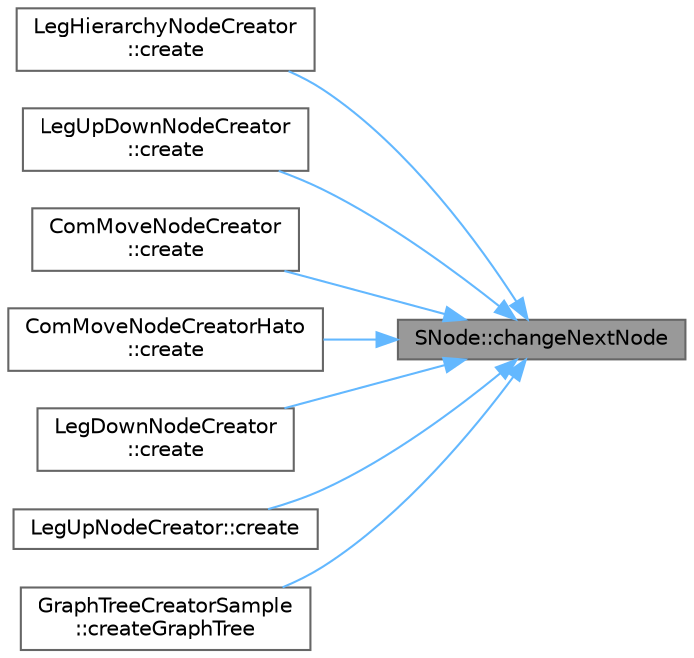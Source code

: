 digraph "SNode::changeNextNode"
{
 // LATEX_PDF_SIZE
  bgcolor="transparent";
  edge [fontname=Helvetica,fontsize=10,labelfontname=Helvetica,labelfontsize=10];
  node [fontname=Helvetica,fontsize=10,shape=box,height=0.2,width=0.4];
  rankdir="RL";
  Node1 [id="Node000001",label="SNode::changeNextNode",height=0.2,width=0.4,color="gray40", fillcolor="grey60", style="filled", fontcolor="black",tooltip="次の動作を設定する関数．"];
  Node1 -> Node2 [id="edge1_Node000001_Node000002",dir="back",color="steelblue1",style="solid",tooltip=" "];
  Node2 [id="Node000002",label="LegHierarchyNodeCreator\l::create",height=0.2,width=0.4,color="grey40", fillcolor="white", style="filled",URL="$class_leg_hierarchy_node_creator.html#a7d14b74b36b11760930014a9c54ea2cc",tooltip="重心を平行移動したノードを生成する"];
  Node1 -> Node3 [id="edge2_Node000001_Node000003",dir="back",color="steelblue1",style="solid",tooltip=" "];
  Node3 [id="Node000003",label="LegUpDownNodeCreator\l::create",height=0.2,width=0.4,color="grey40", fillcolor="white", style="filled",URL="$class_leg_up_down_node_creator.html#a198455a2bb8511c2d77332cae7c4837d",tooltip="重心を平行移動したノードを生成する"];
  Node1 -> Node4 [id="edge3_Node000001_Node000004",dir="back",color="steelblue1",style="solid",tooltip=" "];
  Node4 [id="Node000004",label="ComMoveNodeCreator\l::create",height=0.2,width=0.4,color="grey40", fillcolor="white", style="filled",URL="$class_com_move_node_creator.html#a7087b7fce9f1a35256246e413eb67ca3",tooltip="重心を平行移動したノードを生成する"];
  Node1 -> Node5 [id="edge4_Node000001_Node000005",dir="back",color="steelblue1",style="solid",tooltip=" "];
  Node5 [id="Node000005",label="ComMoveNodeCreatorHato\l::create",height=0.2,width=0.4,color="grey40", fillcolor="white", style="filled",URL="$class_com_move_node_creator_hato.html#a5802fc7f51b97e5ac1e2b86de24283a6",tooltip="重心を平行移動したノードを生成する"];
  Node1 -> Node6 [id="edge5_Node000001_Node000006",dir="back",color="steelblue1",style="solid",tooltip=" "];
  Node6 [id="Node000006",label="LegDownNodeCreator\l::create",height=0.2,width=0.4,color="grey40", fillcolor="white", style="filled",URL="$class_leg_down_node_creator.html#a707f317a560c61d8a88c5f326bd37f2f",tooltip="重心を平行移動したノードを生成する"];
  Node1 -> Node7 [id="edge6_Node000001_Node000007",dir="back",color="steelblue1",style="solid",tooltip=" "];
  Node7 [id="Node000007",label="LegUpNodeCreator::create",height=0.2,width=0.4,color="grey40", fillcolor="white", style="filled",URL="$class_leg_up_node_creator.html#a8fcdcc64f2e29299e392dcf1a2ecd2d0",tooltip="重心を平行移動したノードを生成する"];
  Node1 -> Node8 [id="edge7_Node000001_Node000008",dir="back",color="steelblue1",style="solid",tooltip=" "];
  Node8 [id="Node000008",label="GraphTreeCreatorSample\l::createGraphTree",height=0.2,width=0.4,color="grey40", fillcolor="white", style="filled",URL="$class_graph_tree_creator_sample.html#ab1895cfde4903118dbb7f097605edecd",tooltip="木グラフを作成するクラス．完成したグラフは参照渡しする．"];
}
